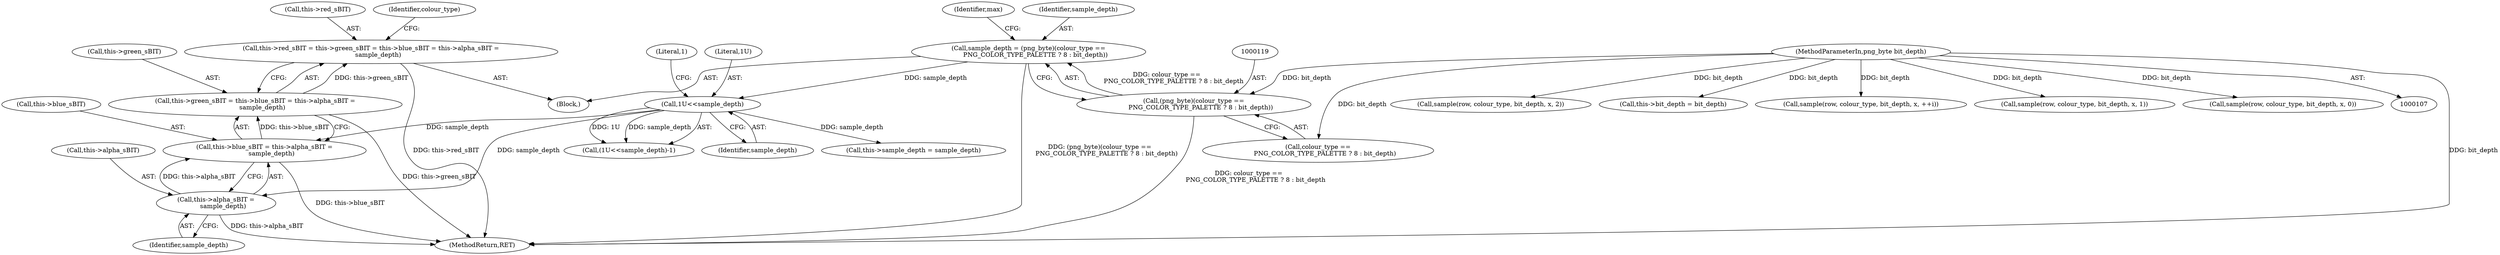 digraph "1_Android_9d4853418ab2f754c2b63e091c29c5529b8b86ca_51@pointer" {
"1000161" [label="(Call,this->red_sBIT = this->green_sBIT = this->blue_sBIT = this->alpha_sBIT =\n       sample_depth)"];
"1000165" [label="(Call,this->green_sBIT = this->blue_sBIT = this->alpha_sBIT =\n       sample_depth)"];
"1000169" [label="(Call,this->blue_sBIT = this->alpha_sBIT =\n       sample_depth)"];
"1000173" [label="(Call,this->alpha_sBIT =\n       sample_depth)"];
"1000130" [label="(Call,1U<<sample_depth)"];
"1000116" [label="(Call,sample_depth = (png_byte)(colour_type ==\n       PNG_COLOR_TYPE_PALETTE ? 8 : bit_depth))"];
"1000118" [label="(Call,(png_byte)(colour_type ==\n       PNG_COLOR_TYPE_PALETTE ? 8 : bit_depth))"];
"1000111" [label="(MethodParameterIn,png_byte bit_depth)"];
"1000128" [label="(Identifier,max)"];
"1000170" [label="(Call,this->blue_sBIT)"];
"1000177" [label="(Identifier,sample_depth)"];
"1000166" [label="(Call,this->green_sBIT)"];
"1000162" [label="(Call,this->red_sBIT)"];
"1000174" [label="(Call,this->alpha_sBIT)"];
"1000169" [label="(Call,this->blue_sBIT = this->alpha_sBIT =\n       sample_depth)"];
"1000116" [label="(Call,sample_depth = (png_byte)(colour_type ==\n       PNG_COLOR_TYPE_PALETTE ? 8 : bit_depth))"];
"1000255" [label="(Call,sample(row, colour_type, bit_depth, x, 2))"];
"1000130" [label="(Call,1U<<sample_depth)"];
"1000131" [label="(Literal,1U)"];
"1000133" [label="(Literal,1)"];
"1000118" [label="(Call,(png_byte)(colour_type ==\n       PNG_COLOR_TYPE_PALETTE ? 8 : bit_depth))"];
"1000292" [label="(Call,this->sample_depth = sample_depth)"];
"1000132" [label="(Identifier,sample_depth)"];
"1000302" [label="(MethodReturn,RET)"];
"1000161" [label="(Call,this->red_sBIT = this->green_sBIT = this->blue_sBIT = this->alpha_sBIT =\n       sample_depth)"];
"1000120" [label="(Call,colour_type ==\n       PNG_COLOR_TYPE_PALETTE ? 8 : bit_depth)"];
"1000111" [label="(MethodParameterIn,png_byte bit_depth)"];
"1000287" [label="(Call,this->bit_depth = bit_depth)"];
"1000272" [label="(Call,sample(row, colour_type, bit_depth, x, ++i))"];
"1000165" [label="(Call,this->green_sBIT = this->blue_sBIT = this->alpha_sBIT =\n       sample_depth)"];
"1000117" [label="(Identifier,sample_depth)"];
"1000245" [label="(Call,sample(row, colour_type, bit_depth, x, 1))"];
"1000129" [label="(Call,(1U<<sample_depth)-1)"];
"1000180" [label="(Identifier,colour_type)"];
"1000114" [label="(Block,)"];
"1000150" [label="(Call,sample(row, colour_type, bit_depth, x, 0))"];
"1000173" [label="(Call,this->alpha_sBIT =\n       sample_depth)"];
"1000161" -> "1000114"  [label="AST: "];
"1000161" -> "1000165"  [label="CFG: "];
"1000162" -> "1000161"  [label="AST: "];
"1000165" -> "1000161"  [label="AST: "];
"1000180" -> "1000161"  [label="CFG: "];
"1000161" -> "1000302"  [label="DDG: this->red_sBIT"];
"1000165" -> "1000161"  [label="DDG: this->green_sBIT"];
"1000165" -> "1000169"  [label="CFG: "];
"1000166" -> "1000165"  [label="AST: "];
"1000169" -> "1000165"  [label="AST: "];
"1000165" -> "1000302"  [label="DDG: this->green_sBIT"];
"1000169" -> "1000165"  [label="DDG: this->blue_sBIT"];
"1000169" -> "1000173"  [label="CFG: "];
"1000170" -> "1000169"  [label="AST: "];
"1000173" -> "1000169"  [label="AST: "];
"1000169" -> "1000302"  [label="DDG: this->blue_sBIT"];
"1000173" -> "1000169"  [label="DDG: this->alpha_sBIT"];
"1000130" -> "1000169"  [label="DDG: sample_depth"];
"1000173" -> "1000177"  [label="CFG: "];
"1000174" -> "1000173"  [label="AST: "];
"1000177" -> "1000173"  [label="AST: "];
"1000173" -> "1000302"  [label="DDG: this->alpha_sBIT"];
"1000130" -> "1000173"  [label="DDG: sample_depth"];
"1000130" -> "1000129"  [label="AST: "];
"1000130" -> "1000132"  [label="CFG: "];
"1000131" -> "1000130"  [label="AST: "];
"1000132" -> "1000130"  [label="AST: "];
"1000133" -> "1000130"  [label="CFG: "];
"1000130" -> "1000129"  [label="DDG: 1U"];
"1000130" -> "1000129"  [label="DDG: sample_depth"];
"1000116" -> "1000130"  [label="DDG: sample_depth"];
"1000130" -> "1000292"  [label="DDG: sample_depth"];
"1000116" -> "1000114"  [label="AST: "];
"1000116" -> "1000118"  [label="CFG: "];
"1000117" -> "1000116"  [label="AST: "];
"1000118" -> "1000116"  [label="AST: "];
"1000128" -> "1000116"  [label="CFG: "];
"1000116" -> "1000302"  [label="DDG: (png_byte)(colour_type ==\n       PNG_COLOR_TYPE_PALETTE ? 8 : bit_depth)"];
"1000118" -> "1000116"  [label="DDG: colour_type ==\n       PNG_COLOR_TYPE_PALETTE ? 8 : bit_depth"];
"1000118" -> "1000120"  [label="CFG: "];
"1000119" -> "1000118"  [label="AST: "];
"1000120" -> "1000118"  [label="AST: "];
"1000118" -> "1000302"  [label="DDG: colour_type ==\n       PNG_COLOR_TYPE_PALETTE ? 8 : bit_depth"];
"1000111" -> "1000118"  [label="DDG: bit_depth"];
"1000111" -> "1000107"  [label="AST: "];
"1000111" -> "1000302"  [label="DDG: bit_depth"];
"1000111" -> "1000120"  [label="DDG: bit_depth"];
"1000111" -> "1000150"  [label="DDG: bit_depth"];
"1000111" -> "1000245"  [label="DDG: bit_depth"];
"1000111" -> "1000255"  [label="DDG: bit_depth"];
"1000111" -> "1000272"  [label="DDG: bit_depth"];
"1000111" -> "1000287"  [label="DDG: bit_depth"];
}
